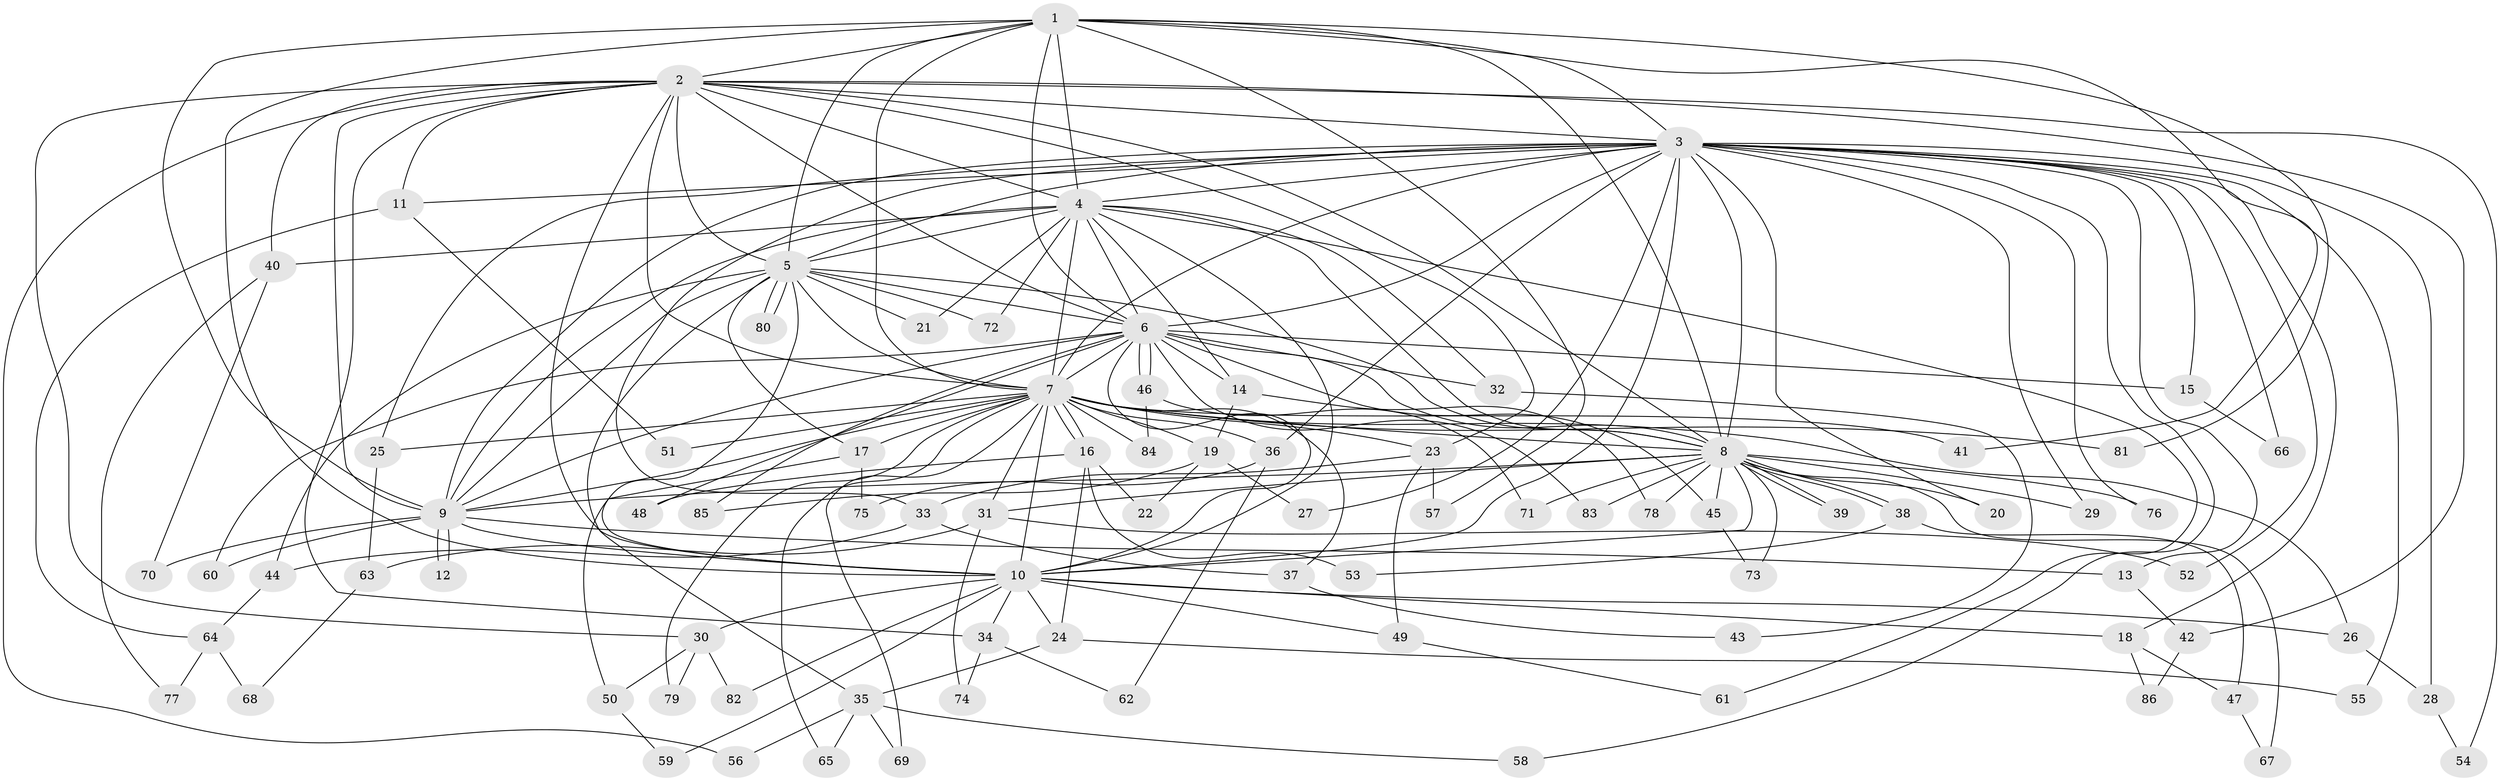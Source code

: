 // coarse degree distribution, {24: 0.04, 1: 0.4, 2: 0.36, 4: 0.04, 3: 0.16}
// Generated by graph-tools (version 1.1) at 2025/17/03/04/25 18:17:42]
// undirected, 86 vertices, 197 edges
graph export_dot {
graph [start="1"]
  node [color=gray90,style=filled];
  1;
  2;
  3;
  4;
  5;
  6;
  7;
  8;
  9;
  10;
  11;
  12;
  13;
  14;
  15;
  16;
  17;
  18;
  19;
  20;
  21;
  22;
  23;
  24;
  25;
  26;
  27;
  28;
  29;
  30;
  31;
  32;
  33;
  34;
  35;
  36;
  37;
  38;
  39;
  40;
  41;
  42;
  43;
  44;
  45;
  46;
  47;
  48;
  49;
  50;
  51;
  52;
  53;
  54;
  55;
  56;
  57;
  58;
  59;
  60;
  61;
  62;
  63;
  64;
  65;
  66;
  67;
  68;
  69;
  70;
  71;
  72;
  73;
  74;
  75;
  76;
  77;
  78;
  79;
  80;
  81;
  82;
  83;
  84;
  85;
  86;
  1 -- 2;
  1 -- 3;
  1 -- 4;
  1 -- 5;
  1 -- 6;
  1 -- 7;
  1 -- 8;
  1 -- 9;
  1 -- 10;
  1 -- 41;
  1 -- 57;
  1 -- 81;
  2 -- 3;
  2 -- 4;
  2 -- 5;
  2 -- 6;
  2 -- 7;
  2 -- 8;
  2 -- 9;
  2 -- 10;
  2 -- 11;
  2 -- 23;
  2 -- 30;
  2 -- 34;
  2 -- 40;
  2 -- 42;
  2 -- 54;
  2 -- 56;
  3 -- 4;
  3 -- 5;
  3 -- 6;
  3 -- 7;
  3 -- 8;
  3 -- 9;
  3 -- 10;
  3 -- 11;
  3 -- 13;
  3 -- 15;
  3 -- 18;
  3 -- 20;
  3 -- 25;
  3 -- 27;
  3 -- 28;
  3 -- 29;
  3 -- 33;
  3 -- 36;
  3 -- 52;
  3 -- 55;
  3 -- 58;
  3 -- 66;
  3 -- 76;
  4 -- 5;
  4 -- 6;
  4 -- 7;
  4 -- 8;
  4 -- 9;
  4 -- 10;
  4 -- 14;
  4 -- 21;
  4 -- 32;
  4 -- 40;
  4 -- 61;
  4 -- 72;
  5 -- 6;
  5 -- 7;
  5 -- 8;
  5 -- 9;
  5 -- 10;
  5 -- 17;
  5 -- 21;
  5 -- 35;
  5 -- 44;
  5 -- 72;
  5 -- 80;
  5 -- 80;
  6 -- 7;
  6 -- 8;
  6 -- 9;
  6 -- 10;
  6 -- 14;
  6 -- 15;
  6 -- 32;
  6 -- 45;
  6 -- 46;
  6 -- 46;
  6 -- 48;
  6 -- 60;
  6 -- 83;
  6 -- 85;
  7 -- 8;
  7 -- 9;
  7 -- 10;
  7 -- 16;
  7 -- 16;
  7 -- 17;
  7 -- 19;
  7 -- 23;
  7 -- 25;
  7 -- 26;
  7 -- 31;
  7 -- 36;
  7 -- 37;
  7 -- 41;
  7 -- 51;
  7 -- 65;
  7 -- 69;
  7 -- 79;
  7 -- 81;
  7 -- 84;
  8 -- 9;
  8 -- 10;
  8 -- 20;
  8 -- 29;
  8 -- 31;
  8 -- 38;
  8 -- 38;
  8 -- 39;
  8 -- 39;
  8 -- 45;
  8 -- 67;
  8 -- 71;
  8 -- 73;
  8 -- 76;
  8 -- 78;
  8 -- 83;
  9 -- 10;
  9 -- 12;
  9 -- 12;
  9 -- 13;
  9 -- 60;
  9 -- 70;
  10 -- 18;
  10 -- 24;
  10 -- 26;
  10 -- 30;
  10 -- 34;
  10 -- 49;
  10 -- 59;
  10 -- 82;
  11 -- 51;
  11 -- 64;
  13 -- 42;
  14 -- 19;
  14 -- 78;
  15 -- 66;
  16 -- 22;
  16 -- 24;
  16 -- 48;
  16 -- 53;
  17 -- 50;
  17 -- 75;
  18 -- 47;
  18 -- 86;
  19 -- 22;
  19 -- 27;
  19 -- 85;
  23 -- 33;
  23 -- 49;
  23 -- 57;
  24 -- 35;
  24 -- 55;
  25 -- 63;
  26 -- 28;
  28 -- 54;
  30 -- 50;
  30 -- 79;
  30 -- 82;
  31 -- 52;
  31 -- 63;
  31 -- 74;
  32 -- 43;
  33 -- 37;
  33 -- 44;
  34 -- 62;
  34 -- 74;
  35 -- 56;
  35 -- 58;
  35 -- 65;
  35 -- 69;
  36 -- 62;
  36 -- 75;
  37 -- 43;
  38 -- 47;
  38 -- 53;
  40 -- 70;
  40 -- 77;
  42 -- 86;
  44 -- 64;
  45 -- 73;
  46 -- 71;
  46 -- 84;
  47 -- 67;
  49 -- 61;
  50 -- 59;
  63 -- 68;
  64 -- 68;
  64 -- 77;
}
